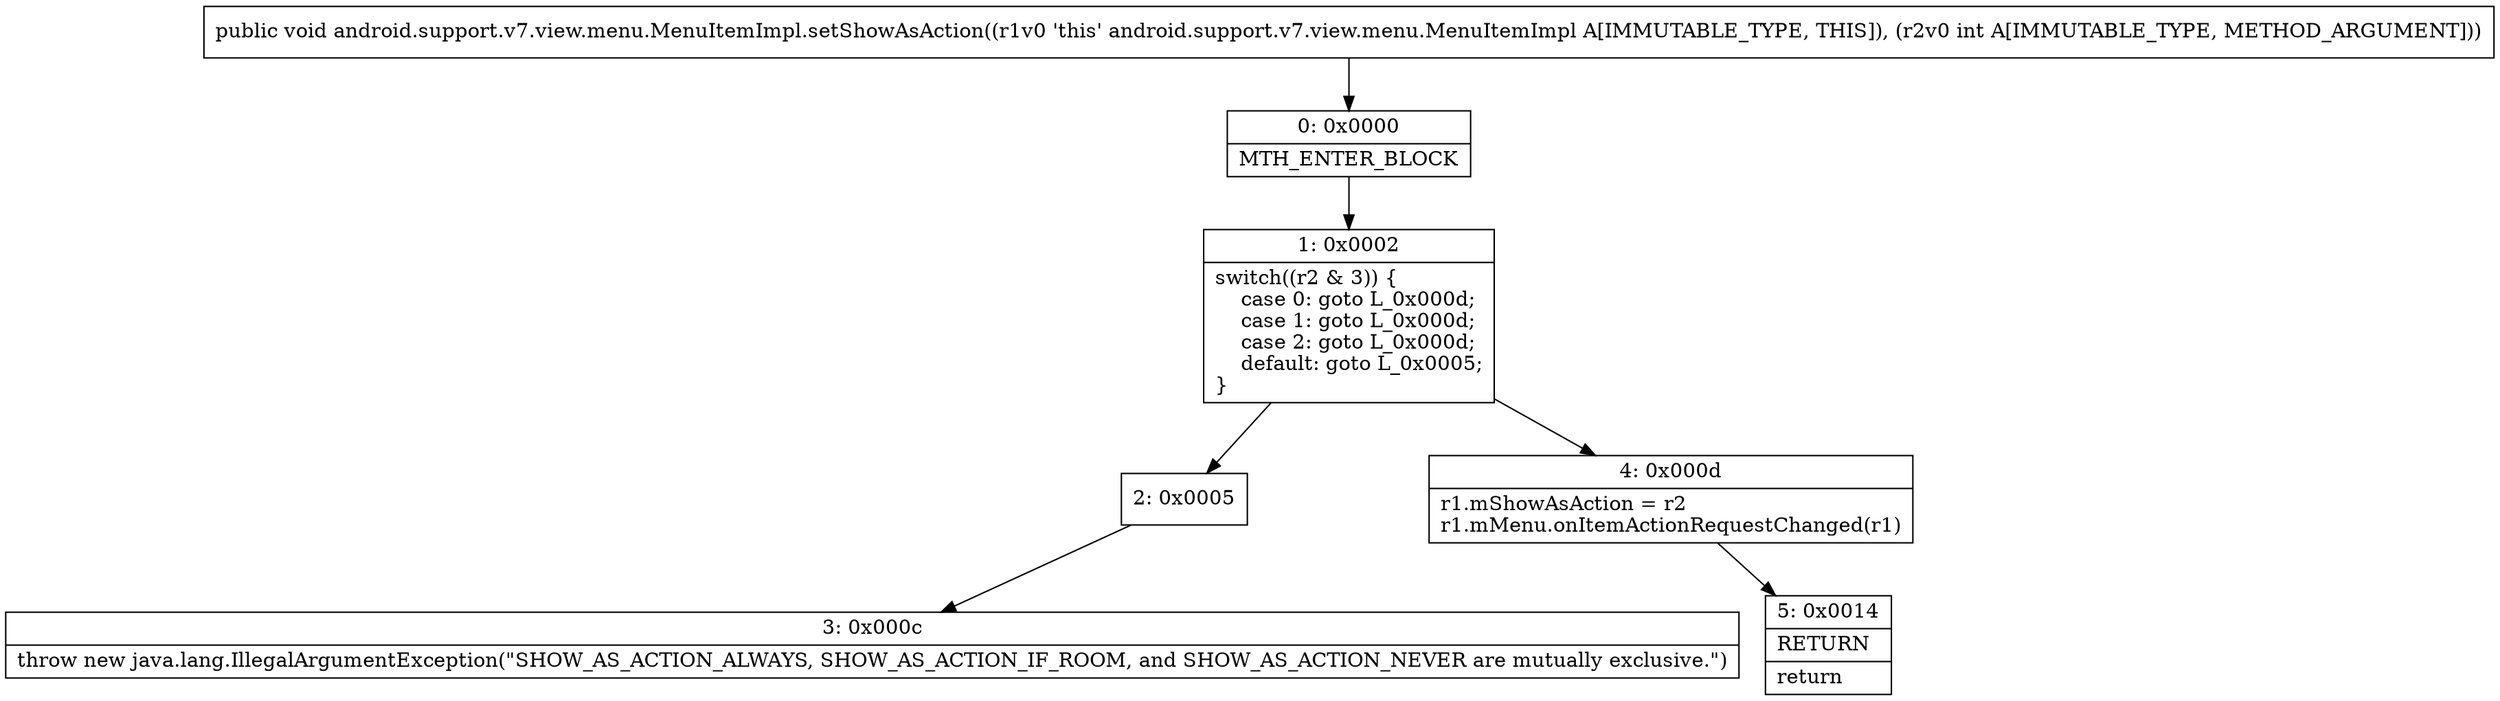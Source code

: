 digraph "CFG forandroid.support.v7.view.menu.MenuItemImpl.setShowAsAction(I)V" {
Node_0 [shape=record,label="{0\:\ 0x0000|MTH_ENTER_BLOCK\l}"];
Node_1 [shape=record,label="{1\:\ 0x0002|switch((r2 & 3)) \{\l    case 0: goto L_0x000d;\l    case 1: goto L_0x000d;\l    case 2: goto L_0x000d;\l    default: goto L_0x0005;\l\}\l}"];
Node_2 [shape=record,label="{2\:\ 0x0005}"];
Node_3 [shape=record,label="{3\:\ 0x000c|throw new java.lang.IllegalArgumentException(\"SHOW_AS_ACTION_ALWAYS, SHOW_AS_ACTION_IF_ROOM, and SHOW_AS_ACTION_NEVER are mutually exclusive.\")\l}"];
Node_4 [shape=record,label="{4\:\ 0x000d|r1.mShowAsAction = r2\lr1.mMenu.onItemActionRequestChanged(r1)\l}"];
Node_5 [shape=record,label="{5\:\ 0x0014|RETURN\l|return\l}"];
MethodNode[shape=record,label="{public void android.support.v7.view.menu.MenuItemImpl.setShowAsAction((r1v0 'this' android.support.v7.view.menu.MenuItemImpl A[IMMUTABLE_TYPE, THIS]), (r2v0 int A[IMMUTABLE_TYPE, METHOD_ARGUMENT])) }"];
MethodNode -> Node_0;
Node_0 -> Node_1;
Node_1 -> Node_2;
Node_1 -> Node_4;
Node_2 -> Node_3;
Node_4 -> Node_5;
}

